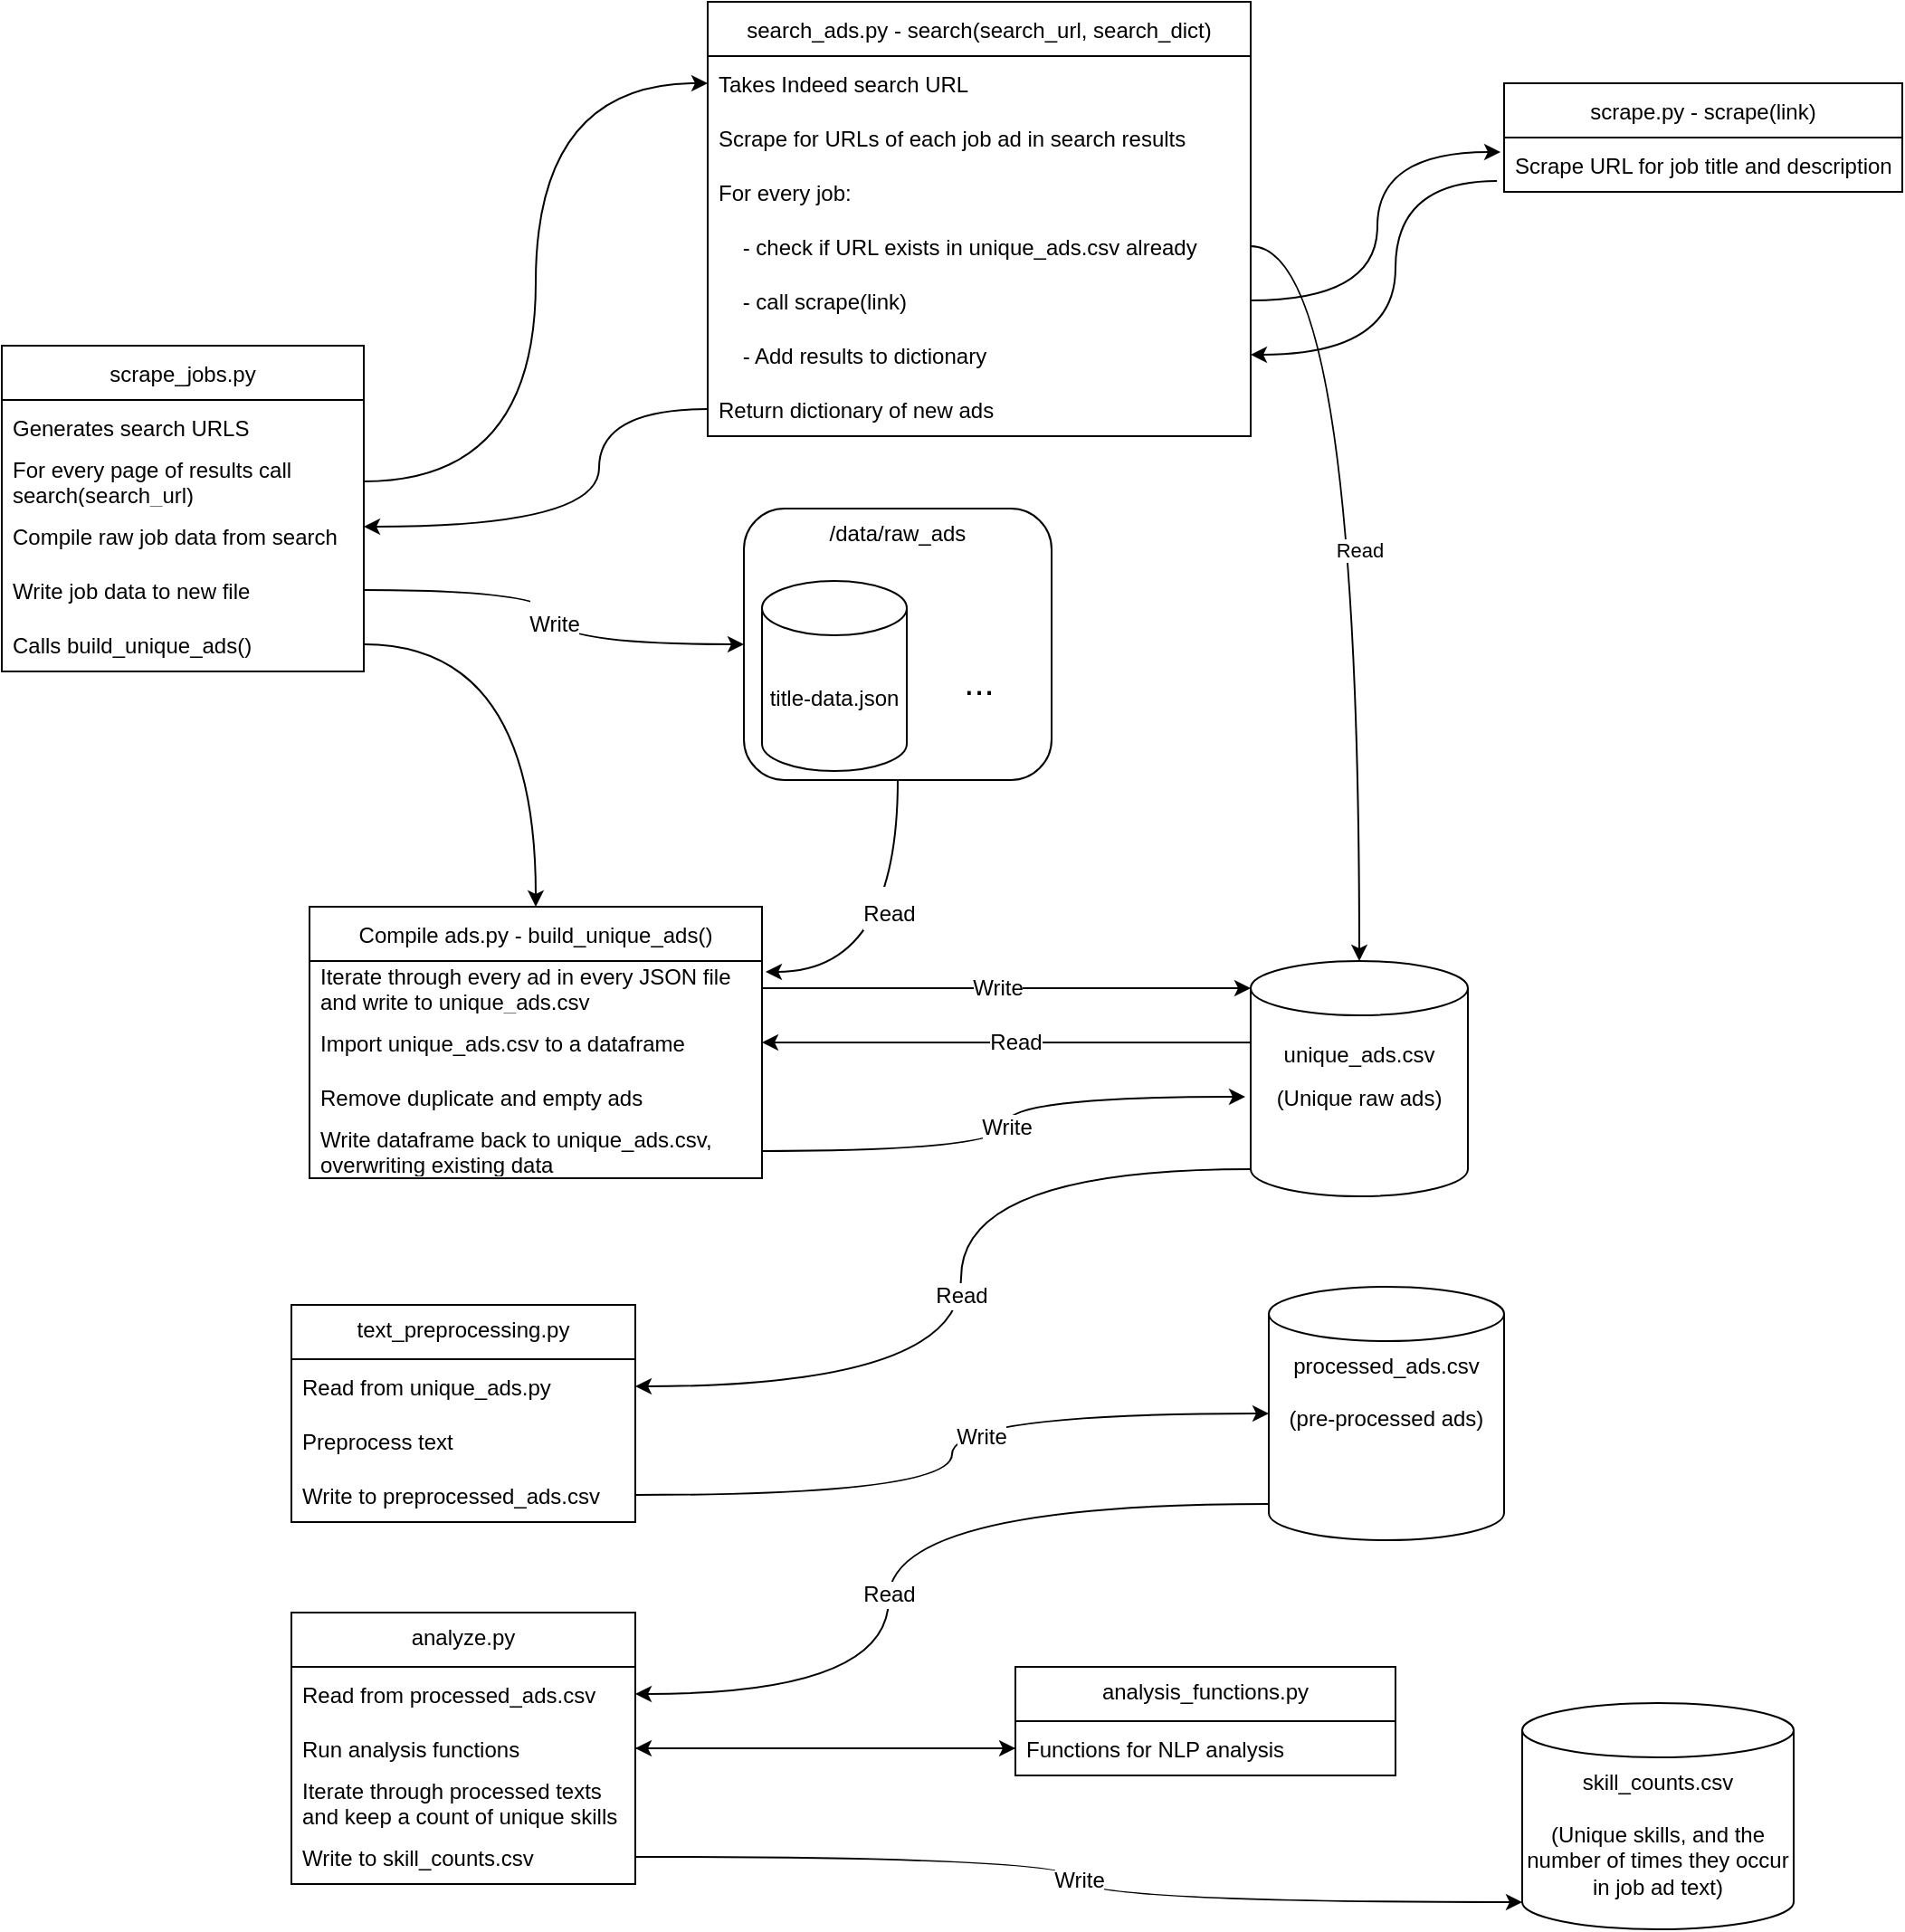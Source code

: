 <mxfile version="15.8.7" type="device"><diagram id="C5RBs43oDa-KdzZeNtuy" name="Page-1"><mxGraphModel dx="675" dy="780" grid="1" gridSize="10" guides="1" tooltips="1" connect="1" arrows="1" fold="1" page="1" pageScale="1" pageWidth="827" pageHeight="1169" math="0" shadow="0"><root><mxCell id="WIyWlLk6GJQsqaUBKTNV-0"/><mxCell id="WIyWlLk6GJQsqaUBKTNV-1" parent="WIyWlLk6GJQsqaUBKTNV-0"/><mxCell id="h5846IA49Dqu5Z7dmIeO-6" value="scrape_jobs.py" style="swimlane;fontStyle=0;childLayout=stackLayout;horizontal=1;startSize=30;horizontalStack=0;resizeParent=1;resizeParentMax=0;resizeLast=0;collapsible=1;marginBottom=0;" parent="WIyWlLk6GJQsqaUBKTNV-1" vertex="1"><mxGeometry x="30" y="280" width="200" height="180" as="geometry"><mxRectangle x="170" y="110" width="110" height="30" as="alternateBounds"/></mxGeometry></mxCell><mxCell id="h5846IA49Dqu5Z7dmIeO-7" value="Generates search URLS" style="text;strokeColor=none;fillColor=none;align=left;verticalAlign=middle;spacingLeft=4;spacingRight=4;overflow=hidden;points=[[0,0.5],[1,0.5]];portConstraint=eastwest;rotatable=0;" parent="h5846IA49Dqu5Z7dmIeO-6" vertex="1"><mxGeometry y="30" width="200" height="30" as="geometry"/></mxCell><mxCell id="h5846IA49Dqu5Z7dmIeO-8" value="For every page of results call &#10;search(search_url)" style="text;strokeColor=none;fillColor=none;align=left;verticalAlign=middle;spacingLeft=4;spacingRight=4;overflow=hidden;points=[[0,0.5],[1,0.5]];portConstraint=eastwest;rotatable=0;" parent="h5846IA49Dqu5Z7dmIeO-6" vertex="1"><mxGeometry y="60" width="200" height="30" as="geometry"/></mxCell><mxCell id="h5846IA49Dqu5Z7dmIeO-9" value="Compile raw job data from search" style="text;strokeColor=none;fillColor=none;align=left;verticalAlign=middle;spacingLeft=4;spacingRight=4;overflow=hidden;points=[[0,0.5],[1,0.5]];portConstraint=eastwest;rotatable=0;" parent="h5846IA49Dqu5Z7dmIeO-6" vertex="1"><mxGeometry y="90" width="200" height="30" as="geometry"/></mxCell><mxCell id="h5846IA49Dqu5Z7dmIeO-50" value="Write job data to new file" style="text;strokeColor=none;fillColor=none;align=left;verticalAlign=middle;spacingLeft=4;spacingRight=4;overflow=hidden;points=[[0,0.5],[1,0.5]];portConstraint=eastwest;rotatable=0;" parent="h5846IA49Dqu5Z7dmIeO-6" vertex="1"><mxGeometry y="120" width="200" height="30" as="geometry"/></mxCell><mxCell id="h5846IA49Dqu5Z7dmIeO-10" value="Calls build_unique_ads()" style="text;strokeColor=none;fillColor=none;align=left;verticalAlign=middle;spacingLeft=4;spacingRight=4;overflow=hidden;points=[[0,0.5],[1,0.5]];portConstraint=eastwest;rotatable=0;" parent="h5846IA49Dqu5Z7dmIeO-6" vertex="1"><mxGeometry y="150" width="200" height="30" as="geometry"/></mxCell><mxCell id="h5846IA49Dqu5Z7dmIeO-12" value="search_ads.py - search(search_url, search_dict)" style="swimlane;fontStyle=0;childLayout=stackLayout;horizontal=1;startSize=30;horizontalStack=0;resizeParent=1;resizeParentMax=0;resizeLast=0;collapsible=1;marginBottom=0;" parent="WIyWlLk6GJQsqaUBKTNV-1" vertex="1"><mxGeometry x="420" y="90" width="300" height="240" as="geometry"/></mxCell><mxCell id="h5846IA49Dqu5Z7dmIeO-13" value="Takes Indeed search URL" style="text;strokeColor=none;fillColor=none;align=left;verticalAlign=middle;spacingLeft=4;spacingRight=4;overflow=hidden;points=[[0,0.5],[1,0.5]];portConstraint=eastwest;rotatable=0;" parent="h5846IA49Dqu5Z7dmIeO-12" vertex="1"><mxGeometry y="30" width="300" height="30" as="geometry"/></mxCell><mxCell id="h5846IA49Dqu5Z7dmIeO-14" value="Scrape for URLs of each job ad in search results" style="text;strokeColor=none;fillColor=none;align=left;verticalAlign=middle;spacingLeft=4;spacingRight=4;overflow=hidden;points=[[0,0.5],[1,0.5]];portConstraint=eastwest;rotatable=0;" parent="h5846IA49Dqu5Z7dmIeO-12" vertex="1"><mxGeometry y="60" width="300" height="30" as="geometry"/></mxCell><mxCell id="h5846IA49Dqu5Z7dmIeO-15" value="For every job:" style="text;strokeColor=none;fillColor=none;align=left;verticalAlign=middle;spacingLeft=4;spacingRight=4;overflow=hidden;points=[[0,0.5],[1,0.5]];portConstraint=eastwest;rotatable=0;" parent="h5846IA49Dqu5Z7dmIeO-12" vertex="1"><mxGeometry y="90" width="300" height="30" as="geometry"/></mxCell><mxCell id="h5846IA49Dqu5Z7dmIeO-27" value="    - check if URL exists in unique_ads.csv already" style="text;strokeColor=none;fillColor=none;align=left;verticalAlign=middle;spacingLeft=4;spacingRight=4;overflow=hidden;points=[[0,0.5],[1,0.5]];portConstraint=eastwest;rotatable=0;" parent="h5846IA49Dqu5Z7dmIeO-12" vertex="1"><mxGeometry y="120" width="300" height="30" as="geometry"/></mxCell><mxCell id="h5846IA49Dqu5Z7dmIeO-16" value="    - call scrape(link)" style="text;strokeColor=none;fillColor=none;align=left;verticalAlign=middle;spacingLeft=4;spacingRight=4;overflow=hidden;points=[[0,0.5],[1,0.5]];portConstraint=eastwest;rotatable=0;" parent="h5846IA49Dqu5Z7dmIeO-12" vertex="1"><mxGeometry y="150" width="300" height="30" as="geometry"/></mxCell><mxCell id="h5846IA49Dqu5Z7dmIeO-28" value="    - Add results to dictionary" style="text;strokeColor=none;fillColor=none;align=left;verticalAlign=middle;spacingLeft=4;spacingRight=4;overflow=hidden;points=[[0,0.5],[1,0.5]];portConstraint=eastwest;rotatable=0;" parent="h5846IA49Dqu5Z7dmIeO-12" vertex="1"><mxGeometry y="180" width="300" height="30" as="geometry"/></mxCell><mxCell id="h5846IA49Dqu5Z7dmIeO-29" value="Return dictionary of new ads" style="text;strokeColor=none;fillColor=none;align=left;verticalAlign=middle;spacingLeft=4;spacingRight=4;overflow=hidden;points=[[0,0.5],[1,0.5]];portConstraint=eastwest;rotatable=0;" parent="h5846IA49Dqu5Z7dmIeO-12" vertex="1"><mxGeometry y="210" width="300" height="30" as="geometry"/></mxCell><mxCell id="h5846IA49Dqu5Z7dmIeO-17" value="scrape.py - scrape(link)" style="swimlane;fontStyle=0;childLayout=stackLayout;horizontal=1;startSize=30;horizontalStack=0;resizeParent=1;resizeParentMax=0;resizeLast=0;collapsible=1;marginBottom=0;" parent="WIyWlLk6GJQsqaUBKTNV-1" vertex="1"><mxGeometry x="860" y="135" width="220" height="60" as="geometry"/></mxCell><mxCell id="h5846IA49Dqu5Z7dmIeO-18" value="Scrape URL for job title and description" style="text;strokeColor=none;fillColor=none;align=left;verticalAlign=middle;spacingLeft=4;spacingRight=4;overflow=hidden;points=[[0,0.5],[1,0.5]];portConstraint=eastwest;rotatable=0;" parent="h5846IA49Dqu5Z7dmIeO-17" vertex="1"><mxGeometry y="30" width="220" height="30" as="geometry"/></mxCell><mxCell id="h5846IA49Dqu5Z7dmIeO-21" style="edgeStyle=orthogonalEdgeStyle;rounded=0;orthogonalLoop=1;jettySize=auto;html=1;entryX=0;entryY=0.5;entryDx=0;entryDy=0;curved=1;exitX=1;exitY=0.5;exitDx=0;exitDy=0;" parent="WIyWlLk6GJQsqaUBKTNV-1" source="h5846IA49Dqu5Z7dmIeO-8" target="h5846IA49Dqu5Z7dmIeO-13" edge="1"><mxGeometry relative="1" as="geometry"/></mxCell><mxCell id="h5846IA49Dqu5Z7dmIeO-22" style="edgeStyle=orthogonalEdgeStyle;rounded=0;orthogonalLoop=1;jettySize=auto;html=1;curved=1;exitX=0;exitY=0.5;exitDx=0;exitDy=0;" parent="WIyWlLk6GJQsqaUBKTNV-1" source="h5846IA49Dqu5Z7dmIeO-29" edge="1"><mxGeometry relative="1" as="geometry"><mxPoint x="230" y="380" as="targetPoint"/><Array as="points"><mxPoint x="360" y="315"/><mxPoint x="360" y="380"/><mxPoint x="230" y="380"/></Array></mxGeometry></mxCell><mxCell id="h5846IA49Dqu5Z7dmIeO-24" style="edgeStyle=orthogonalEdgeStyle;curved=1;rounded=0;orthogonalLoop=1;jettySize=auto;html=1;entryX=-0.009;entryY=0.267;entryDx=0;entryDy=0;entryPerimeter=0;" parent="WIyWlLk6GJQsqaUBKTNV-1" source="h5846IA49Dqu5Z7dmIeO-16" target="h5846IA49Dqu5Z7dmIeO-18" edge="1"><mxGeometry relative="1" as="geometry"/></mxCell><mxCell id="h5846IA49Dqu5Z7dmIeO-30" style="edgeStyle=orthogonalEdgeStyle;curved=1;rounded=0;orthogonalLoop=1;jettySize=auto;html=1;entryX=1;entryY=0.5;entryDx=0;entryDy=0;exitX=-0.018;exitY=0.8;exitDx=0;exitDy=0;exitPerimeter=0;" parent="WIyWlLk6GJQsqaUBKTNV-1" source="h5846IA49Dqu5Z7dmIeO-18" target="h5846IA49Dqu5Z7dmIeO-28" edge="1"><mxGeometry relative="1" as="geometry"><Array as="points"><mxPoint x="800" y="189"/><mxPoint x="800" y="285"/></Array></mxGeometry></mxCell><mxCell id="h5846IA49Dqu5Z7dmIeO-32" value="Compile ads.py - build_unique_ads()" style="swimlane;fontStyle=0;childLayout=stackLayout;horizontal=1;startSize=30;horizontalStack=0;resizeParent=1;resizeParentMax=0;resizeLast=0;collapsible=1;marginBottom=0;" parent="WIyWlLk6GJQsqaUBKTNV-1" vertex="1"><mxGeometry x="200" y="590" width="250" height="150" as="geometry"/></mxCell><mxCell id="h5846IA49Dqu5Z7dmIeO-33" value="Iterate through every ad in every JSON file&#10;and write to unique_ads.csv" style="text;strokeColor=none;fillColor=none;align=left;verticalAlign=middle;spacingLeft=4;spacingRight=4;overflow=hidden;points=[[0,0.5],[1,0.5]];portConstraint=eastwest;rotatable=0;" parent="h5846IA49Dqu5Z7dmIeO-32" vertex="1"><mxGeometry y="30" width="250" height="30" as="geometry"/></mxCell><mxCell id="h5846IA49Dqu5Z7dmIeO-34" value="Import unique_ads.csv to a dataframe" style="text;strokeColor=none;fillColor=none;align=left;verticalAlign=middle;spacingLeft=4;spacingRight=4;overflow=hidden;points=[[0,0.5],[1,0.5]];portConstraint=eastwest;rotatable=0;" parent="h5846IA49Dqu5Z7dmIeO-32" vertex="1"><mxGeometry y="60" width="250" height="30" as="geometry"/></mxCell><mxCell id="h5846IA49Dqu5Z7dmIeO-35" value="Remove duplicate and empty ads" style="text;strokeColor=none;fillColor=none;align=left;verticalAlign=middle;spacingLeft=4;spacingRight=4;overflow=hidden;points=[[0,0.5],[1,0.5]];portConstraint=eastwest;rotatable=0;" parent="h5846IA49Dqu5Z7dmIeO-32" vertex="1"><mxGeometry y="90" width="250" height="30" as="geometry"/></mxCell><mxCell id="h5846IA49Dqu5Z7dmIeO-36" value="Write dataframe back to unique_ads.csv,&#10;overwriting existing data" style="text;strokeColor=none;fillColor=none;align=left;verticalAlign=middle;spacingLeft=4;spacingRight=4;overflow=hidden;points=[[0,0.5],[1,0.5]];portConstraint=eastwest;rotatable=0;" parent="h5846IA49Dqu5Z7dmIeO-32" vertex="1"><mxGeometry y="120" width="250" height="30" as="geometry"/></mxCell><mxCell id="h5846IA49Dqu5Z7dmIeO-37" style="edgeStyle=orthogonalEdgeStyle;curved=1;rounded=0;orthogonalLoop=1;jettySize=auto;html=1;entryX=0.5;entryY=0;entryDx=0;entryDy=0;" parent="WIyWlLk6GJQsqaUBKTNV-1" source="h5846IA49Dqu5Z7dmIeO-10" target="h5846IA49Dqu5Z7dmIeO-32" edge="1"><mxGeometry relative="1" as="geometry"/></mxCell><mxCell id="h5846IA49Dqu5Z7dmIeO-43" value="&lt;font style=&quot;font-size: 12px&quot;&gt;Read&lt;/font&gt;" style="edgeStyle=orthogonalEdgeStyle;curved=1;rounded=0;orthogonalLoop=1;jettySize=auto;html=1;entryX=1.008;entryY=0.2;entryDx=0;entryDy=0;fontSize=20;entryPerimeter=0;" parent="WIyWlLk6GJQsqaUBKTNV-1" source="h5846IA49Dqu5Z7dmIeO-39" target="h5846IA49Dqu5Z7dmIeO-33" edge="1"><mxGeometry x="-0.218" y="-5" relative="1" as="geometry"><mxPoint as="offset"/></mxGeometry></mxCell><mxCell id="h5846IA49Dqu5Z7dmIeO-39" value="/data/raw_ads" style="rounded=1;whiteSpace=wrap;html=1;verticalAlign=top;" parent="WIyWlLk6GJQsqaUBKTNV-1" vertex="1"><mxGeometry x="440" y="370" width="170" height="150" as="geometry"/></mxCell><mxCell id="h5846IA49Dqu5Z7dmIeO-38" value="title-data.json" style="shape=cylinder3;whiteSpace=wrap;html=1;boundedLbl=1;backgroundOutline=1;size=15;" parent="WIyWlLk6GJQsqaUBKTNV-1" vertex="1"><mxGeometry x="450" y="410" width="80" height="105" as="geometry"/></mxCell><mxCell id="h5846IA49Dqu5Z7dmIeO-41" value="&lt;font style=&quot;font-size: 20px&quot;&gt;...&lt;/font&gt;" style="text;html=1;strokeColor=none;fillColor=none;align=center;verticalAlign=middle;whiteSpace=wrap;rounded=0;" parent="WIyWlLk6GJQsqaUBKTNV-1" vertex="1"><mxGeometry x="540" y="450" width="60" height="30" as="geometry"/></mxCell><mxCell id="h5846IA49Dqu5Z7dmIeO-42" value="&lt;font style=&quot;font-size: 12px&quot;&gt;Write&lt;/font&gt;" style="edgeStyle=orthogonalEdgeStyle;curved=1;rounded=0;orthogonalLoop=1;jettySize=auto;html=1;entryX=0;entryY=0.5;entryDx=0;entryDy=0;fontSize=20;exitX=1;exitY=0.5;exitDx=0;exitDy=0;" parent="WIyWlLk6GJQsqaUBKTNV-1" source="h5846IA49Dqu5Z7dmIeO-50" target="h5846IA49Dqu5Z7dmIeO-39" edge="1"><mxGeometry relative="1" as="geometry"/></mxCell><mxCell id="h5846IA49Dqu5Z7dmIeO-46" value="Read" style="edgeStyle=orthogonalEdgeStyle;curved=1;rounded=0;orthogonalLoop=1;jettySize=auto;html=1;fontSize=12;exitX=0.083;exitY=0.346;exitDx=0;exitDy=0;exitPerimeter=0;" parent="WIyWlLk6GJQsqaUBKTNV-1" source="h5846IA49Dqu5Z7dmIeO-44" target="h5846IA49Dqu5Z7dmIeO-34" edge="1"><mxGeometry relative="1" as="geometry"><mxPoint x="710" y="665" as="sourcePoint"/></mxGeometry></mxCell><mxCell id="h5846IA49Dqu5Z7dmIeO-57" value="Read" style="edgeStyle=orthogonalEdgeStyle;curved=1;rounded=0;orthogonalLoop=1;jettySize=auto;html=1;entryX=1;entryY=0.5;entryDx=0;entryDy=0;fontSize=12;exitX=0;exitY=1;exitDx=0;exitDy=-15;exitPerimeter=0;" parent="WIyWlLk6GJQsqaUBKTNV-1" source="h5846IA49Dqu5Z7dmIeO-44" target="h5846IA49Dqu5Z7dmIeO-53" edge="1"><mxGeometry relative="1" as="geometry"><Array as="points"><mxPoint x="560" y="735"/><mxPoint x="560" y="855"/></Array></mxGeometry></mxCell><mxCell id="h5846IA49Dqu5Z7dmIeO-44" value="&lt;font style=&quot;font-size: 12px&quot;&gt;unique_ads.csv&lt;br&gt;(Unique raw ads)&lt;br&gt;&lt;/font&gt;" style="shape=cylinder3;whiteSpace=wrap;html=1;boundedLbl=1;backgroundOutline=1;size=15;fontSize=20;verticalAlign=top;" parent="WIyWlLk6GJQsqaUBKTNV-1" vertex="1"><mxGeometry x="720" y="620" width="120" height="130" as="geometry"/></mxCell><mxCell id="h5846IA49Dqu5Z7dmIeO-45" style="edgeStyle=orthogonalEdgeStyle;curved=1;rounded=0;orthogonalLoop=1;jettySize=auto;html=1;fontSize=12;entryX=0;entryY=0;entryDx=0;entryDy=15;entryPerimeter=0;" parent="WIyWlLk6GJQsqaUBKTNV-1" source="h5846IA49Dqu5Z7dmIeO-33" target="h5846IA49Dqu5Z7dmIeO-44" edge="1"><mxGeometry relative="1" as="geometry"/></mxCell><mxCell id="h5846IA49Dqu5Z7dmIeO-49" value="Write" style="edgeLabel;html=1;align=center;verticalAlign=middle;resizable=0;points=[];fontSize=12;" parent="h5846IA49Dqu5Z7dmIeO-45" vertex="1" connectable="0"><mxGeometry x="-0.113" y="-10" relative="1" as="geometry"><mxPoint x="10" y="-10" as="offset"/></mxGeometry></mxCell><mxCell id="h5846IA49Dqu5Z7dmIeO-47" value="Write" style="edgeStyle=orthogonalEdgeStyle;curved=1;rounded=0;orthogonalLoop=1;jettySize=auto;html=1;fontSize=12;entryX=-0.025;entryY=0.577;entryDx=0;entryDy=0;entryPerimeter=0;" parent="WIyWlLk6GJQsqaUBKTNV-1" source="h5846IA49Dqu5Z7dmIeO-36" target="h5846IA49Dqu5Z7dmIeO-44" edge="1"><mxGeometry relative="1" as="geometry"><mxPoint x="620" y="725" as="targetPoint"/></mxGeometry></mxCell><mxCell id="h5846IA49Dqu5Z7dmIeO-52" value="text_preprocessing.py" style="swimlane;fontStyle=0;childLayout=stackLayout;horizontal=1;startSize=30;horizontalStack=0;resizeParent=1;resizeParentMax=0;resizeLast=0;collapsible=1;marginBottom=0;fontSize=12;verticalAlign=top;" parent="WIyWlLk6GJQsqaUBKTNV-1" vertex="1"><mxGeometry x="190" y="810" width="190" height="120" as="geometry"/></mxCell><mxCell id="h5846IA49Dqu5Z7dmIeO-53" value="Read from unique_ads.py" style="text;strokeColor=none;fillColor=none;align=left;verticalAlign=middle;spacingLeft=4;spacingRight=4;overflow=hidden;points=[[0,0.5],[1,0.5]];portConstraint=eastwest;rotatable=0;fontSize=12;" parent="h5846IA49Dqu5Z7dmIeO-52" vertex="1"><mxGeometry y="30" width="190" height="30" as="geometry"/></mxCell><mxCell id="h5846IA49Dqu5Z7dmIeO-54" value="Preprocess text" style="text;strokeColor=none;fillColor=none;align=left;verticalAlign=middle;spacingLeft=4;spacingRight=4;overflow=hidden;points=[[0,0.5],[1,0.5]];portConstraint=eastwest;rotatable=0;fontSize=12;" parent="h5846IA49Dqu5Z7dmIeO-52" vertex="1"><mxGeometry y="60" width="190" height="30" as="geometry"/></mxCell><mxCell id="h5846IA49Dqu5Z7dmIeO-55" value="Write to preprocessed_ads.csv" style="text;strokeColor=none;fillColor=none;align=left;verticalAlign=middle;spacingLeft=4;spacingRight=4;overflow=hidden;points=[[0,0.5],[1,0.5]];portConstraint=eastwest;rotatable=0;fontSize=12;" parent="h5846IA49Dqu5Z7dmIeO-52" vertex="1"><mxGeometry y="90" width="190" height="30" as="geometry"/></mxCell><mxCell id="h5846IA49Dqu5Z7dmIeO-68" value="Read" style="edgeStyle=orthogonalEdgeStyle;curved=1;rounded=0;orthogonalLoop=1;jettySize=auto;html=1;fontSize=12;" parent="WIyWlLk6GJQsqaUBKTNV-1" source="h5846IA49Dqu5Z7dmIeO-56" target="h5846IA49Dqu5Z7dmIeO-60" edge="1"><mxGeometry x="0.143" relative="1" as="geometry"><Array as="points"><mxPoint x="520" y="920"/><mxPoint x="520" y="1025"/></Array><mxPoint as="offset"/></mxGeometry></mxCell><mxCell id="h5846IA49Dqu5Z7dmIeO-56" value="processed_ads.csv&lt;br&gt;&lt;br&gt;(pre-processed ads)" style="shape=cylinder3;whiteSpace=wrap;html=1;boundedLbl=1;backgroundOutline=1;size=15;fontSize=12;verticalAlign=top;" parent="WIyWlLk6GJQsqaUBKTNV-1" vertex="1"><mxGeometry x="730" y="800" width="130" height="140" as="geometry"/></mxCell><mxCell id="h5846IA49Dqu5Z7dmIeO-58" style="edgeStyle=orthogonalEdgeStyle;curved=1;rounded=0;orthogonalLoop=1;jettySize=auto;html=1;entryX=0;entryY=0.5;entryDx=0;entryDy=0;entryPerimeter=0;fontSize=12;" parent="WIyWlLk6GJQsqaUBKTNV-1" source="h5846IA49Dqu5Z7dmIeO-55" target="h5846IA49Dqu5Z7dmIeO-56" edge="1"><mxGeometry relative="1" as="geometry"/></mxCell><mxCell id="h5846IA49Dqu5Z7dmIeO-67" value="Write" style="edgeLabel;html=1;align=center;verticalAlign=middle;resizable=0;points=[];fontSize=12;" parent="h5846IA49Dqu5Z7dmIeO-58" vertex="1" connectable="0"><mxGeometry x="0.195" y="-13" relative="1" as="geometry"><mxPoint as="offset"/></mxGeometry></mxCell><mxCell id="h5846IA49Dqu5Z7dmIeO-59" value="analyze.py" style="swimlane;fontStyle=0;childLayout=stackLayout;horizontal=1;startSize=30;horizontalStack=0;resizeParent=1;resizeParentMax=0;resizeLast=0;collapsible=1;marginBottom=0;fontSize=12;verticalAlign=top;" parent="WIyWlLk6GJQsqaUBKTNV-1" vertex="1"><mxGeometry x="190" y="980" width="190" height="150" as="geometry"/></mxCell><mxCell id="h5846IA49Dqu5Z7dmIeO-60" value="Read from processed_ads.csv" style="text;strokeColor=none;fillColor=none;align=left;verticalAlign=middle;spacingLeft=4;spacingRight=4;overflow=hidden;points=[[0,0.5],[1,0.5]];portConstraint=eastwest;rotatable=0;fontSize=12;" parent="h5846IA49Dqu5Z7dmIeO-59" vertex="1"><mxGeometry y="30" width="190" height="30" as="geometry"/></mxCell><mxCell id="h5846IA49Dqu5Z7dmIeO-61" value="Run analysis functions" style="text;strokeColor=none;fillColor=none;align=left;verticalAlign=middle;spacingLeft=4;spacingRight=4;overflow=hidden;points=[[0,0.5],[1,0.5]];portConstraint=eastwest;rotatable=0;fontSize=12;" parent="h5846IA49Dqu5Z7dmIeO-59" vertex="1"><mxGeometry y="60" width="190" height="30" as="geometry"/></mxCell><mxCell id="h5846IA49Dqu5Z7dmIeO-62" value="Iterate through processed texts&#10;and keep a count of unique skills" style="text;strokeColor=none;fillColor=none;align=left;verticalAlign=middle;spacingLeft=4;spacingRight=4;overflow=hidden;points=[[0,0.5],[1,0.5]];portConstraint=eastwest;rotatable=0;fontSize=12;" parent="h5846IA49Dqu5Z7dmIeO-59" vertex="1"><mxGeometry y="90" width="190" height="30" as="geometry"/></mxCell><mxCell id="h5846IA49Dqu5Z7dmIeO-70" value="Write to skill_counts.csv" style="text;strokeColor=none;fillColor=none;align=left;verticalAlign=middle;spacingLeft=4;spacingRight=4;overflow=hidden;points=[[0,0.5],[1,0.5]];portConstraint=eastwest;rotatable=0;fontSize=12;" parent="h5846IA49Dqu5Z7dmIeO-59" vertex="1"><mxGeometry y="120" width="190" height="30" as="geometry"/></mxCell><mxCell id="h5846IA49Dqu5Z7dmIeO-63" value="analysis_functions.py" style="swimlane;fontStyle=0;childLayout=stackLayout;horizontal=1;startSize=30;horizontalStack=0;resizeParent=1;resizeParentMax=0;resizeLast=0;collapsible=1;marginBottom=0;fontSize=12;verticalAlign=top;" parent="WIyWlLk6GJQsqaUBKTNV-1" vertex="1"><mxGeometry x="590" y="1010" width="210" height="60" as="geometry"/></mxCell><mxCell id="h5846IA49Dqu5Z7dmIeO-64" value="Functions for NLP analysis" style="text;strokeColor=none;fillColor=none;align=left;verticalAlign=middle;spacingLeft=4;spacingRight=4;overflow=hidden;points=[[0,0.5],[1,0.5]];portConstraint=eastwest;rotatable=0;fontSize=12;" parent="h5846IA49Dqu5Z7dmIeO-63" vertex="1"><mxGeometry y="30" width="210" height="30" as="geometry"/></mxCell><mxCell id="h5846IA49Dqu5Z7dmIeO-69" style="edgeStyle=orthogonalEdgeStyle;curved=1;rounded=0;orthogonalLoop=1;jettySize=auto;html=1;fontSize=12;entryX=0;entryY=0.5;entryDx=0;entryDy=0;" parent="WIyWlLk6GJQsqaUBKTNV-1" source="h5846IA49Dqu5Z7dmIeO-61" edge="1" target="h5846IA49Dqu5Z7dmIeO-64"><mxGeometry relative="1" as="geometry"><mxPoint x="570" y="1055" as="targetPoint"/></mxGeometry></mxCell><mxCell id="h5846IA49Dqu5Z7dmIeO-71" value="skill_counts.csv&lt;br&gt;&lt;br&gt;(Unique skills, and the number of times they occur in job ad text)" style="shape=cylinder3;whiteSpace=wrap;html=1;boundedLbl=1;backgroundOutline=1;size=15;fontSize=12;verticalAlign=top;" parent="WIyWlLk6GJQsqaUBKTNV-1" vertex="1"><mxGeometry x="870" y="1030" width="150" height="125" as="geometry"/></mxCell><mxCell id="h5846IA49Dqu5Z7dmIeO-72" value="Write" style="edgeStyle=orthogonalEdgeStyle;curved=1;rounded=0;orthogonalLoop=1;jettySize=auto;html=1;entryX=0;entryY=1;entryDx=0;entryDy=-15;entryPerimeter=0;fontSize=12;" parent="WIyWlLk6GJQsqaUBKTNV-1" source="h5846IA49Dqu5Z7dmIeO-70" target="h5846IA49Dqu5Z7dmIeO-71" edge="1"><mxGeometry relative="1" as="geometry"/></mxCell><mxCell id="VTUsMTcdYSdAjCGNgwtF-0" value="Read" style="edgeStyle=orthogonalEdgeStyle;rounded=0;orthogonalLoop=1;jettySize=auto;html=1;curved=1;entryX=0.5;entryY=0;entryDx=0;entryDy=0;entryPerimeter=0;" edge="1" parent="WIyWlLk6GJQsqaUBKTNV-1" target="h5846IA49Dqu5Z7dmIeO-44"><mxGeometry relative="1" as="geometry"><mxPoint x="720" y="225" as="sourcePoint"/><Array as="points"><mxPoint x="780" y="225"/></Array></mxGeometry></mxCell><mxCell id="VTUsMTcdYSdAjCGNgwtF-1" style="edgeStyle=orthogonalEdgeStyle;curved=1;rounded=0;orthogonalLoop=1;jettySize=auto;html=1;entryX=1;entryY=0.5;entryDx=0;entryDy=0;" edge="1" parent="WIyWlLk6GJQsqaUBKTNV-1" source="h5846IA49Dqu5Z7dmIeO-64" target="h5846IA49Dqu5Z7dmIeO-61"><mxGeometry relative="1" as="geometry"/></mxCell></root></mxGraphModel></diagram></mxfile>